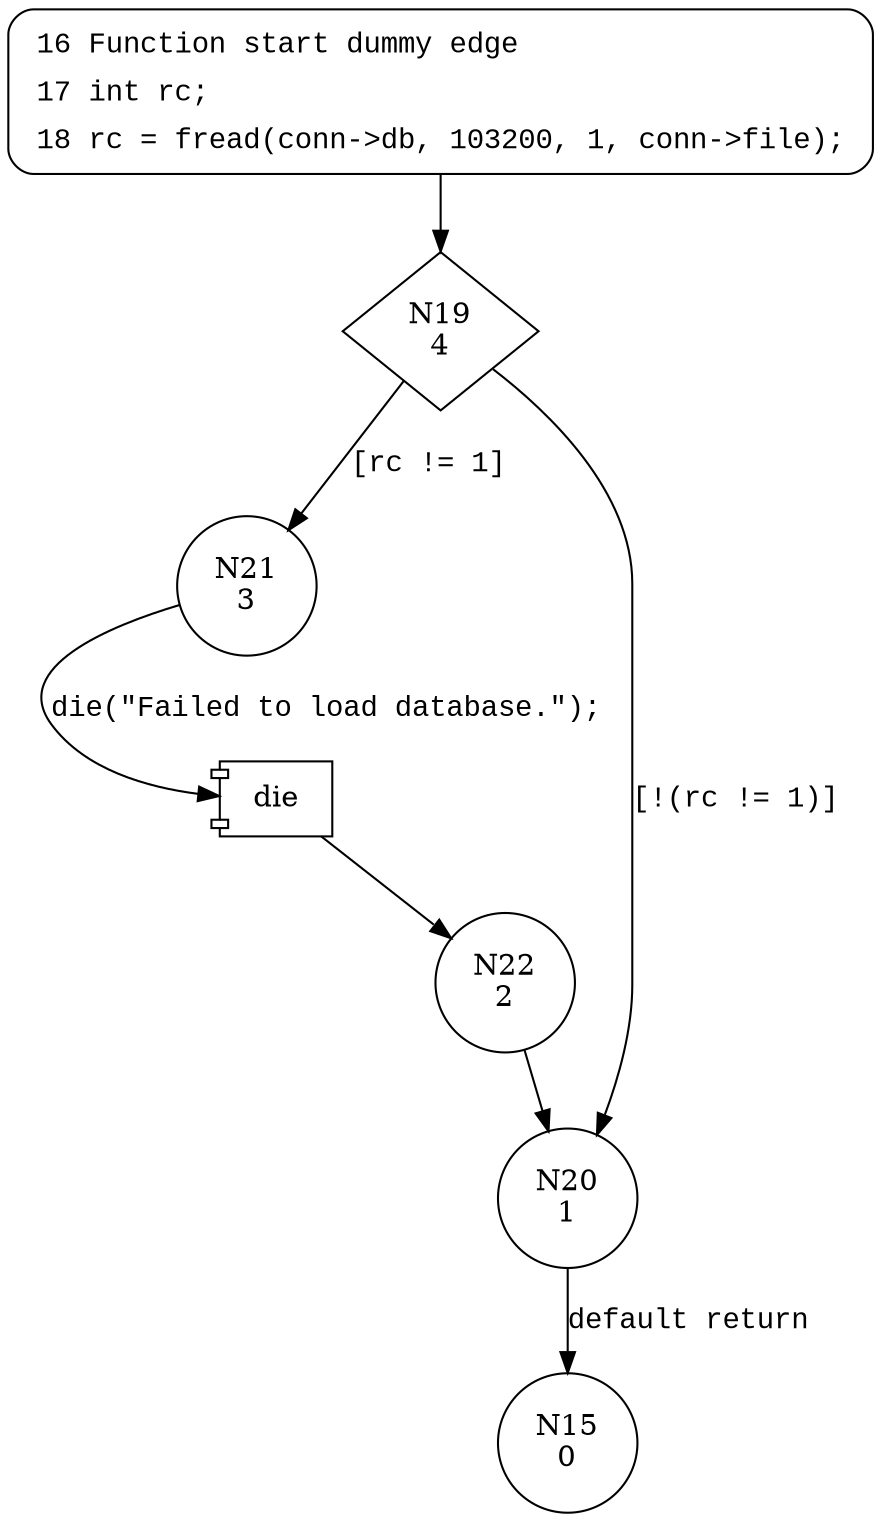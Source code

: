 digraph Database_load {
19 [shape="diamond" label="N19\n4"]
21 [shape="circle" label="N21\n3"]
20 [shape="circle" label="N20\n1"]
15 [shape="circle" label="N15\n0"]
22 [shape="circle" label="N22\n2"]
16 [style="filled,bold" penwidth="1" fillcolor="white" fontname="Courier New" shape="Mrecord" label=<<table border="0" cellborder="0" cellpadding="3" bgcolor="white"><tr><td align="right">16</td><td align="left">Function start dummy edge</td></tr><tr><td align="right">17</td><td align="left">int rc;</td></tr><tr><td align="right">18</td><td align="left">rc = fread(conn-&gt;db, 103200, 1, conn-&gt;file);</td></tr></table>>]
16 -> 19[label=""]
19 -> 21 [label="[rc != 1]" fontname="Courier New"]
19 -> 20 [label="[!(rc != 1)]" fontname="Courier New"]
20 -> 15 [label="default return" fontname="Courier New"]
100004 [shape="component" label="die"]
21 -> 100004 [label="die(\"Failed to load database.\");" fontname="Courier New"]
100004 -> 22 [label="" fontname="Courier New"]
22 -> 20 [label="" fontname="Courier New"]
}